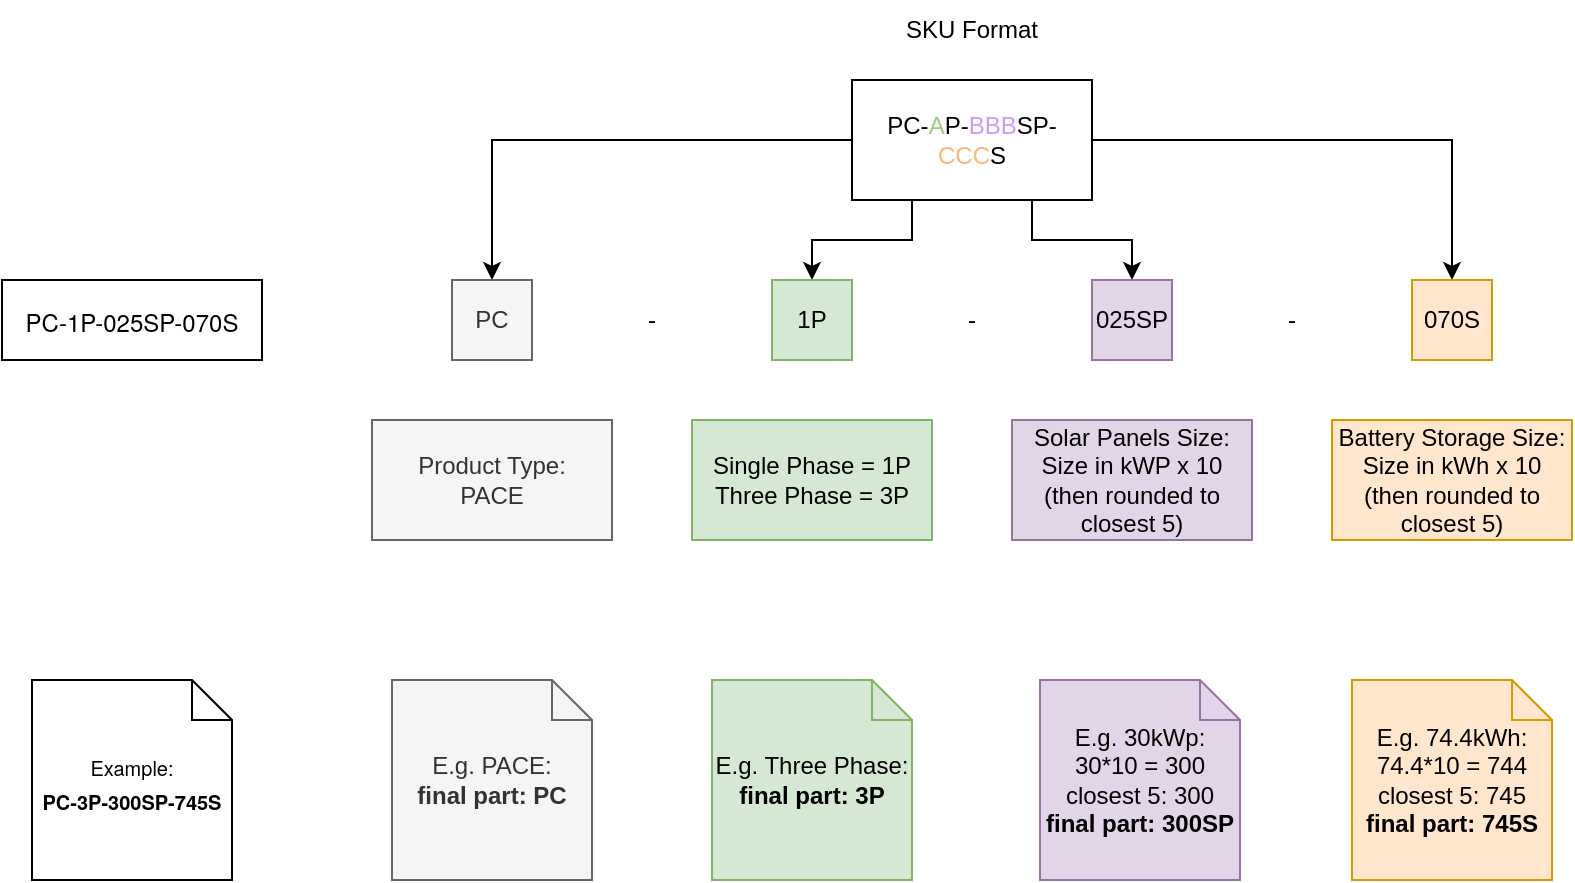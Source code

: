 <mxfile version="20.3.0" type="embed"><diagram id="OeRtCQLrYAcAzJ7-NrDT" name="Page-1"><mxGraphModel dx="2025" dy="852" grid="1" gridSize="10" guides="1" tooltips="1" connect="1" arrows="1" fold="1" page="1" pageScale="1" pageWidth="827" pageHeight="1169" math="0" shadow="0"><root><mxCell id="0"/><mxCell id="1" parent="0"/><mxCell id="WS9PDdE_FZUQu-1gxtTh-6" style="edgeStyle=orthogonalEdgeStyle;rounded=0;orthogonalLoop=1;jettySize=auto;html=1;exitX=0;exitY=0.5;exitDx=0;exitDy=0;entryX=0.5;entryY=0;entryDx=0;entryDy=0;" edge="1" parent="1" source="WS9PDdE_FZUQu-1gxtTh-1" target="WS9PDdE_FZUQu-1gxtTh-2"><mxGeometry relative="1" as="geometry"/></mxCell><mxCell id="WS9PDdE_FZUQu-1gxtTh-7" style="edgeStyle=orthogonalEdgeStyle;rounded=0;orthogonalLoop=1;jettySize=auto;html=1;exitX=1;exitY=0.5;exitDx=0;exitDy=0;entryX=0.5;entryY=0;entryDx=0;entryDy=0;" edge="1" parent="1" source="WS9PDdE_FZUQu-1gxtTh-1" target="WS9PDdE_FZUQu-1gxtTh-5"><mxGeometry relative="1" as="geometry"/></mxCell><mxCell id="WS9PDdE_FZUQu-1gxtTh-12" style="edgeStyle=orthogonalEdgeStyle;rounded=0;orthogonalLoop=1;jettySize=auto;html=1;exitX=0.25;exitY=1;exitDx=0;exitDy=0;entryX=0.5;entryY=0;entryDx=0;entryDy=0;" edge="1" parent="1" source="WS9PDdE_FZUQu-1gxtTh-1" target="WS9PDdE_FZUQu-1gxtTh-3"><mxGeometry relative="1" as="geometry"/></mxCell><mxCell id="WS9PDdE_FZUQu-1gxtTh-13" style="edgeStyle=orthogonalEdgeStyle;rounded=0;orthogonalLoop=1;jettySize=auto;html=1;exitX=0.75;exitY=1;exitDx=0;exitDy=0;entryX=0.5;entryY=0;entryDx=0;entryDy=0;" edge="1" parent="1" source="WS9PDdE_FZUQu-1gxtTh-1" target="WS9PDdE_FZUQu-1gxtTh-4"><mxGeometry relative="1" as="geometry"/></mxCell><mxCell id="WS9PDdE_FZUQu-1gxtTh-1" value="PC-&lt;font color=&quot;#97d077&quot;&gt;A&lt;/font&gt;P-&lt;font color=&quot;#cc99ff&quot;&gt;BBB&lt;/font&gt;SP-&lt;font color=&quot;#ffb570&quot;&gt;CCC&lt;/font&gt;S" style="rounded=0;whiteSpace=wrap;html=1;" vertex="1" parent="1"><mxGeometry x="320" y="180" width="120" height="60" as="geometry"/></mxCell><mxCell id="WS9PDdE_FZUQu-1gxtTh-2" value="PC" style="rounded=0;whiteSpace=wrap;html=1;fillColor=#f5f5f5;fontColor=#333333;strokeColor=#666666;" vertex="1" parent="1"><mxGeometry x="120" y="280" width="40" height="40" as="geometry"/></mxCell><mxCell id="WS9PDdE_FZUQu-1gxtTh-3" value="1P" style="rounded=0;whiteSpace=wrap;html=1;fillColor=#d5e8d4;strokeColor=#82b366;" vertex="1" parent="1"><mxGeometry x="280" y="280" width="40" height="40" as="geometry"/></mxCell><mxCell id="WS9PDdE_FZUQu-1gxtTh-4" value="025SP" style="rounded=0;whiteSpace=wrap;html=1;fillColor=#e1d5e7;strokeColor=#9673a6;" vertex="1" parent="1"><mxGeometry x="440" y="280" width="40" height="40" as="geometry"/></mxCell><mxCell id="WS9PDdE_FZUQu-1gxtTh-5" value="070S" style="rounded=0;whiteSpace=wrap;html=1;fillColor=#ffe6cc;strokeColor=#d79b00;" vertex="1" parent="1"><mxGeometry x="600" y="280" width="40" height="40" as="geometry"/></mxCell><mxCell id="WS9PDdE_FZUQu-1gxtTh-10" value="Product Type: &lt;br&gt;PACE" style="rounded=0;whiteSpace=wrap;html=1;fillColor=#f5f5f5;fontColor=#333333;strokeColor=#666666;" vertex="1" parent="1"><mxGeometry x="80" y="350" width="120" height="60" as="geometry"/></mxCell><mxCell id="WS9PDdE_FZUQu-1gxtTh-11" value="Single Phase = 1P&lt;br&gt;Three Phase = 3P" style="rounded=0;whiteSpace=wrap;html=1;fillColor=#d5e8d4;strokeColor=#82b366;" vertex="1" parent="1"><mxGeometry x="240" y="350" width="120" height="60" as="geometry"/></mxCell><mxCell id="WS9PDdE_FZUQu-1gxtTh-14" value="Solar Panels Size: Size in kWP x 10&lt;br&gt;(then rounded to closest 5)" style="rounded=0;whiteSpace=wrap;html=1;fillColor=#e1d5e7;strokeColor=#9673a6;" vertex="1" parent="1"><mxGeometry x="400" y="350" width="120" height="60" as="geometry"/></mxCell><mxCell id="WS9PDdE_FZUQu-1gxtTh-15" value="Battery Storage Size:&lt;br&gt;Size in kWh x 10 (then rounded to closest 5)" style="rounded=0;whiteSpace=wrap;html=1;fillColor=#ffe6cc;strokeColor=#d79b00;" vertex="1" parent="1"><mxGeometry x="560" y="350" width="120" height="60" as="geometry"/></mxCell><mxCell id="WS9PDdE_FZUQu-1gxtTh-16" value="-" style="text;html=1;strokeColor=none;fillColor=none;align=center;verticalAlign=middle;whiteSpace=wrap;rounded=0;fontColor=#000000;" vertex="1" parent="1"><mxGeometry x="190" y="285" width="60" height="30" as="geometry"/></mxCell><mxCell id="WS9PDdE_FZUQu-1gxtTh-17" value="-" style="text;html=1;strokeColor=none;fillColor=none;align=center;verticalAlign=middle;whiteSpace=wrap;rounded=0;fontColor=#000000;" vertex="1" parent="1"><mxGeometry x="350" y="285" width="60" height="30" as="geometry"/></mxCell><mxCell id="WS9PDdE_FZUQu-1gxtTh-18" value="-" style="text;html=1;strokeColor=none;fillColor=none;align=center;verticalAlign=middle;whiteSpace=wrap;rounded=0;fontColor=#000000;" vertex="1" parent="1"><mxGeometry x="510" y="285" width="60" height="30" as="geometry"/></mxCell><mxCell id="WS9PDdE_FZUQu-1gxtTh-20" value="E.g. 74.4kWh:&lt;br&gt;74.4*10 = 744&lt;br&gt;closest 5: 745&lt;br&gt;&lt;b&gt;final part: 745S&lt;/b&gt;" style="shape=note;size=20;whiteSpace=wrap;html=1;fillColor=#ffe6cc;strokeColor=#d79b00;" vertex="1" parent="1"><mxGeometry x="570" y="480" width="100" height="100" as="geometry"/></mxCell><mxCell id="WS9PDdE_FZUQu-1gxtTh-21" value="E.g. 30kWp:&lt;br&gt;30*10 = 300&lt;br&gt;closest 5: 300&lt;br&gt;&lt;b&gt;final part: 300SP&lt;/b&gt;" style="shape=note;size=20;whiteSpace=wrap;html=1;fillColor=#e1d5e7;strokeColor=#9673a6;" vertex="1" parent="1"><mxGeometry x="414" y="480" width="100" height="100" as="geometry"/></mxCell><mxCell id="WS9PDdE_FZUQu-1gxtTh-22" value="E.g. Three Phase:&lt;br&gt;&lt;b&gt;final part: 3P&lt;/b&gt;" style="shape=note;size=20;whiteSpace=wrap;html=1;fillColor=#d5e8d4;strokeColor=#82b366;" vertex="1" parent="1"><mxGeometry x="250" y="480" width="100" height="100" as="geometry"/></mxCell><mxCell id="WS9PDdE_FZUQu-1gxtTh-23" value="E.g. PACE:&lt;br&gt;&lt;b&gt;final part: PC&lt;/b&gt;" style="shape=note;size=20;whiteSpace=wrap;html=1;fontColor=#333333;fillColor=#f5f5f5;strokeColor=#666666;" vertex="1" parent="1"><mxGeometry x="90" y="480" width="100" height="100" as="geometry"/></mxCell><mxCell id="WS9PDdE_FZUQu-1gxtTh-24" value="&lt;p style=&quot;margin: 0px; font-stretch: normal; line-height: normal; font-family: &amp;quot;Helvetica Neue&amp;quot;;&quot;&gt;&lt;font style=&quot;font-size: 10px;&quot;&gt;Example:&lt;/font&gt;&lt;/p&gt;&lt;p style=&quot;margin: 0px; font-stretch: normal; line-height: normal; font-family: &amp;quot;Helvetica Neue&amp;quot;;&quot;&gt;&lt;font style=&quot;font-size: 10px;&quot;&gt;&lt;b&gt;PC-3P-300SP-745S&lt;/b&gt;&lt;/font&gt;&lt;/p&gt;" style="shape=note;size=20;whiteSpace=wrap;html=1;fontColor=#000000;" vertex="1" parent="1"><mxGeometry x="-90" y="480" width="100" height="100" as="geometry"/></mxCell><mxCell id="WS9PDdE_FZUQu-1gxtTh-25" value="&lt;p style=&quot;margin: 0px; font-stretch: normal; font-size: 12px; line-height: normal; font-family: &amp;quot;Helvetica Neue&amp;quot;;&quot;&gt;PC-1P-025SP-070S&lt;/p&gt;" style="rounded=0;whiteSpace=wrap;html=1;fontSize=12;" vertex="1" parent="1"><mxGeometry x="-105" y="280" width="130" height="40" as="geometry"/></mxCell><mxCell id="WS9PDdE_FZUQu-1gxtTh-26" value="SKU Format" style="text;html=1;strokeColor=none;fillColor=none;align=center;verticalAlign=middle;whiteSpace=wrap;rounded=0;fontSize=12;fontColor=#000000;" vertex="1" parent="1"><mxGeometry x="320" y="140" width="120" height="30" as="geometry"/></mxCell></root></mxGraphModel></diagram></mxfile>